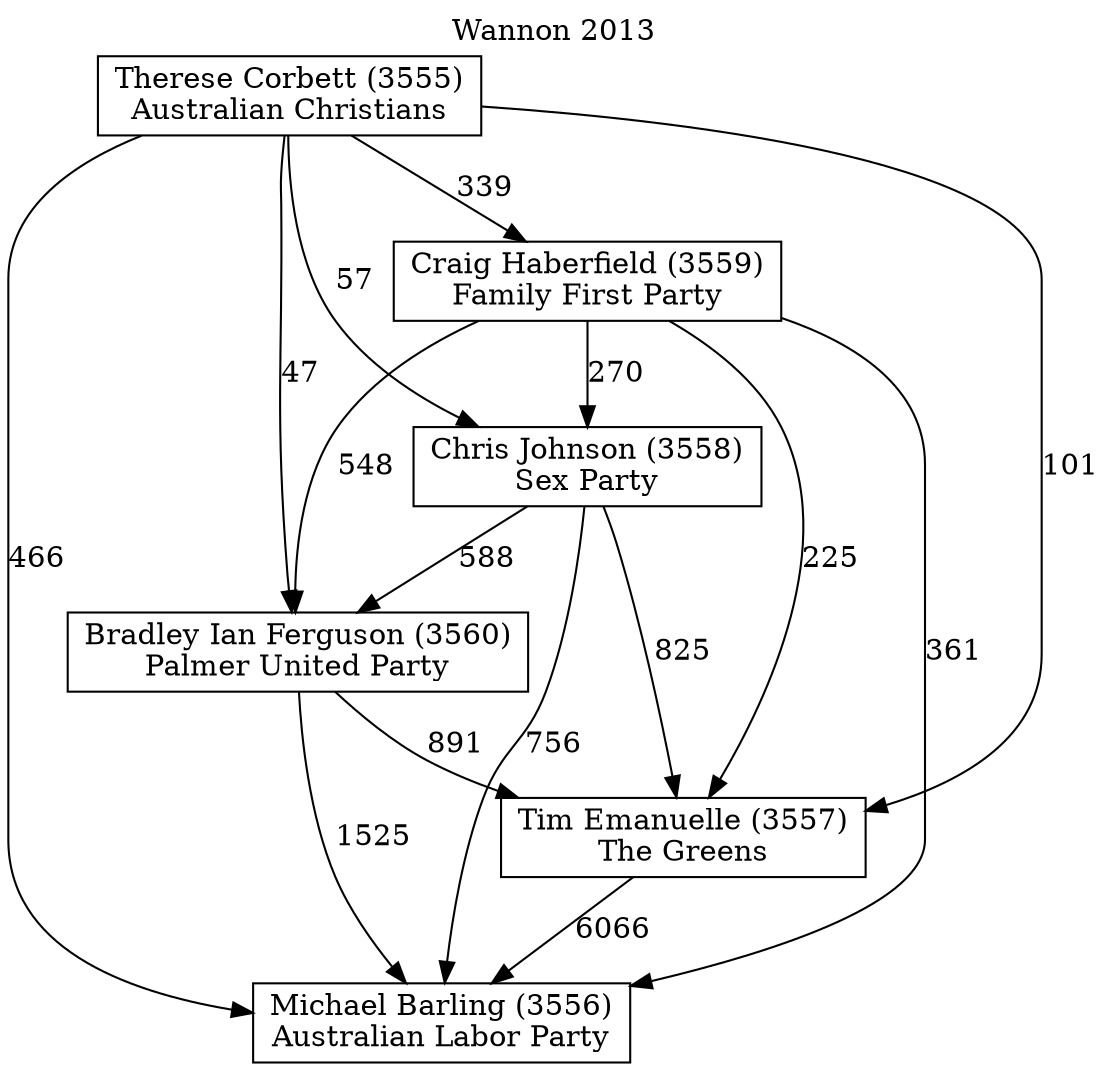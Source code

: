 // House preference flow
digraph "Michael Barling (3556)_Wannon_2013" {
	graph [label="Wannon 2013" labelloc=t mclimit=10]
	node [shape=box]
	"Michael Barling (3556)" [label="Michael Barling (3556)
Australian Labor Party"]
	"Tim Emanuelle (3557)" [label="Tim Emanuelle (3557)
The Greens"]
	"Bradley Ian Ferguson (3560)" [label="Bradley Ian Ferguson (3560)
Palmer United Party"]
	"Chris Johnson (3558)" [label="Chris Johnson (3558)
Sex Party"]
	"Craig Haberfield (3559)" [label="Craig Haberfield (3559)
Family First Party"]
	"Therese Corbett (3555)" [label="Therese Corbett (3555)
Australian Christians"]
	"Tim Emanuelle (3557)" -> "Michael Barling (3556)" [label=6066]
	"Bradley Ian Ferguson (3560)" -> "Tim Emanuelle (3557)" [label=891]
	"Chris Johnson (3558)" -> "Bradley Ian Ferguson (3560)" [label=588]
	"Craig Haberfield (3559)" -> "Chris Johnson (3558)" [label=270]
	"Therese Corbett (3555)" -> "Craig Haberfield (3559)" [label=339]
	"Bradley Ian Ferguson (3560)" -> "Michael Barling (3556)" [label=1525]
	"Chris Johnson (3558)" -> "Michael Barling (3556)" [label=756]
	"Craig Haberfield (3559)" -> "Michael Barling (3556)" [label=361]
	"Therese Corbett (3555)" -> "Michael Barling (3556)" [label=466]
	"Therese Corbett (3555)" -> "Chris Johnson (3558)" [label=57]
	"Craig Haberfield (3559)" -> "Bradley Ian Ferguson (3560)" [label=548]
	"Therese Corbett (3555)" -> "Bradley Ian Ferguson (3560)" [label=47]
	"Chris Johnson (3558)" -> "Tim Emanuelle (3557)" [label=825]
	"Craig Haberfield (3559)" -> "Tim Emanuelle (3557)" [label=225]
	"Therese Corbett (3555)" -> "Tim Emanuelle (3557)" [label=101]
}
